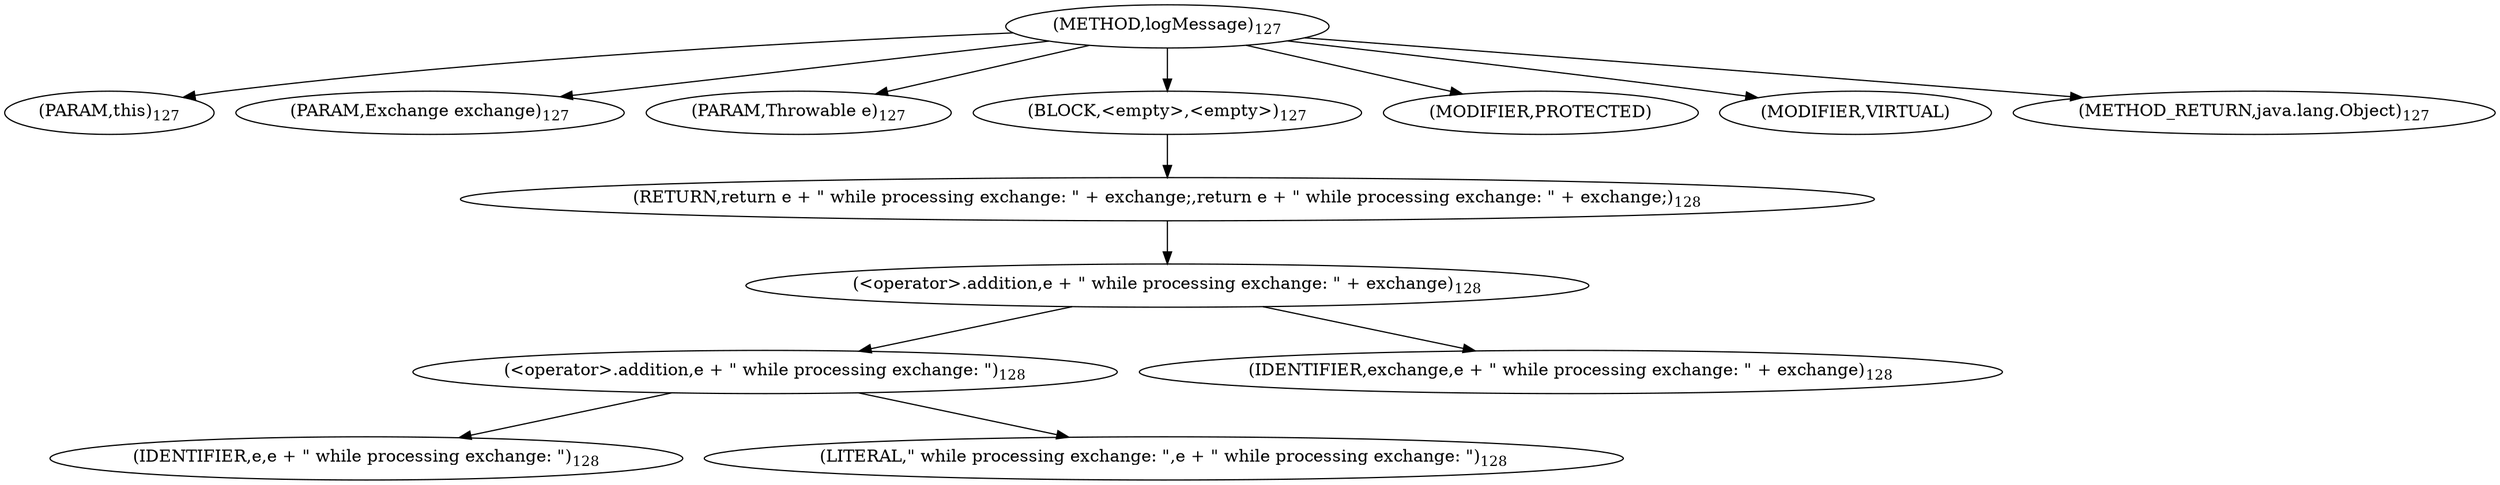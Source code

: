 digraph "logMessage" {  
"271" [label = <(METHOD,logMessage)<SUB>127</SUB>> ]
"272" [label = <(PARAM,this)<SUB>127</SUB>> ]
"273" [label = <(PARAM,Exchange exchange)<SUB>127</SUB>> ]
"274" [label = <(PARAM,Throwable e)<SUB>127</SUB>> ]
"275" [label = <(BLOCK,&lt;empty&gt;,&lt;empty&gt;)<SUB>127</SUB>> ]
"276" [label = <(RETURN,return e + &quot; while processing exchange: &quot; + exchange;,return e + &quot; while processing exchange: &quot; + exchange;)<SUB>128</SUB>> ]
"277" [label = <(&lt;operator&gt;.addition,e + &quot; while processing exchange: &quot; + exchange)<SUB>128</SUB>> ]
"278" [label = <(&lt;operator&gt;.addition,e + &quot; while processing exchange: &quot;)<SUB>128</SUB>> ]
"279" [label = <(IDENTIFIER,e,e + &quot; while processing exchange: &quot;)<SUB>128</SUB>> ]
"280" [label = <(LITERAL,&quot; while processing exchange: &quot;,e + &quot; while processing exchange: &quot;)<SUB>128</SUB>> ]
"281" [label = <(IDENTIFIER,exchange,e + &quot; while processing exchange: &quot; + exchange)<SUB>128</SUB>> ]
"282" [label = <(MODIFIER,PROTECTED)> ]
"283" [label = <(MODIFIER,VIRTUAL)> ]
"284" [label = <(METHOD_RETURN,java.lang.Object)<SUB>127</SUB>> ]
  "271" -> "272" 
  "271" -> "273" 
  "271" -> "274" 
  "271" -> "275" 
  "271" -> "282" 
  "271" -> "283" 
  "271" -> "284" 
  "275" -> "276" 
  "276" -> "277" 
  "277" -> "278" 
  "277" -> "281" 
  "278" -> "279" 
  "278" -> "280" 
}
